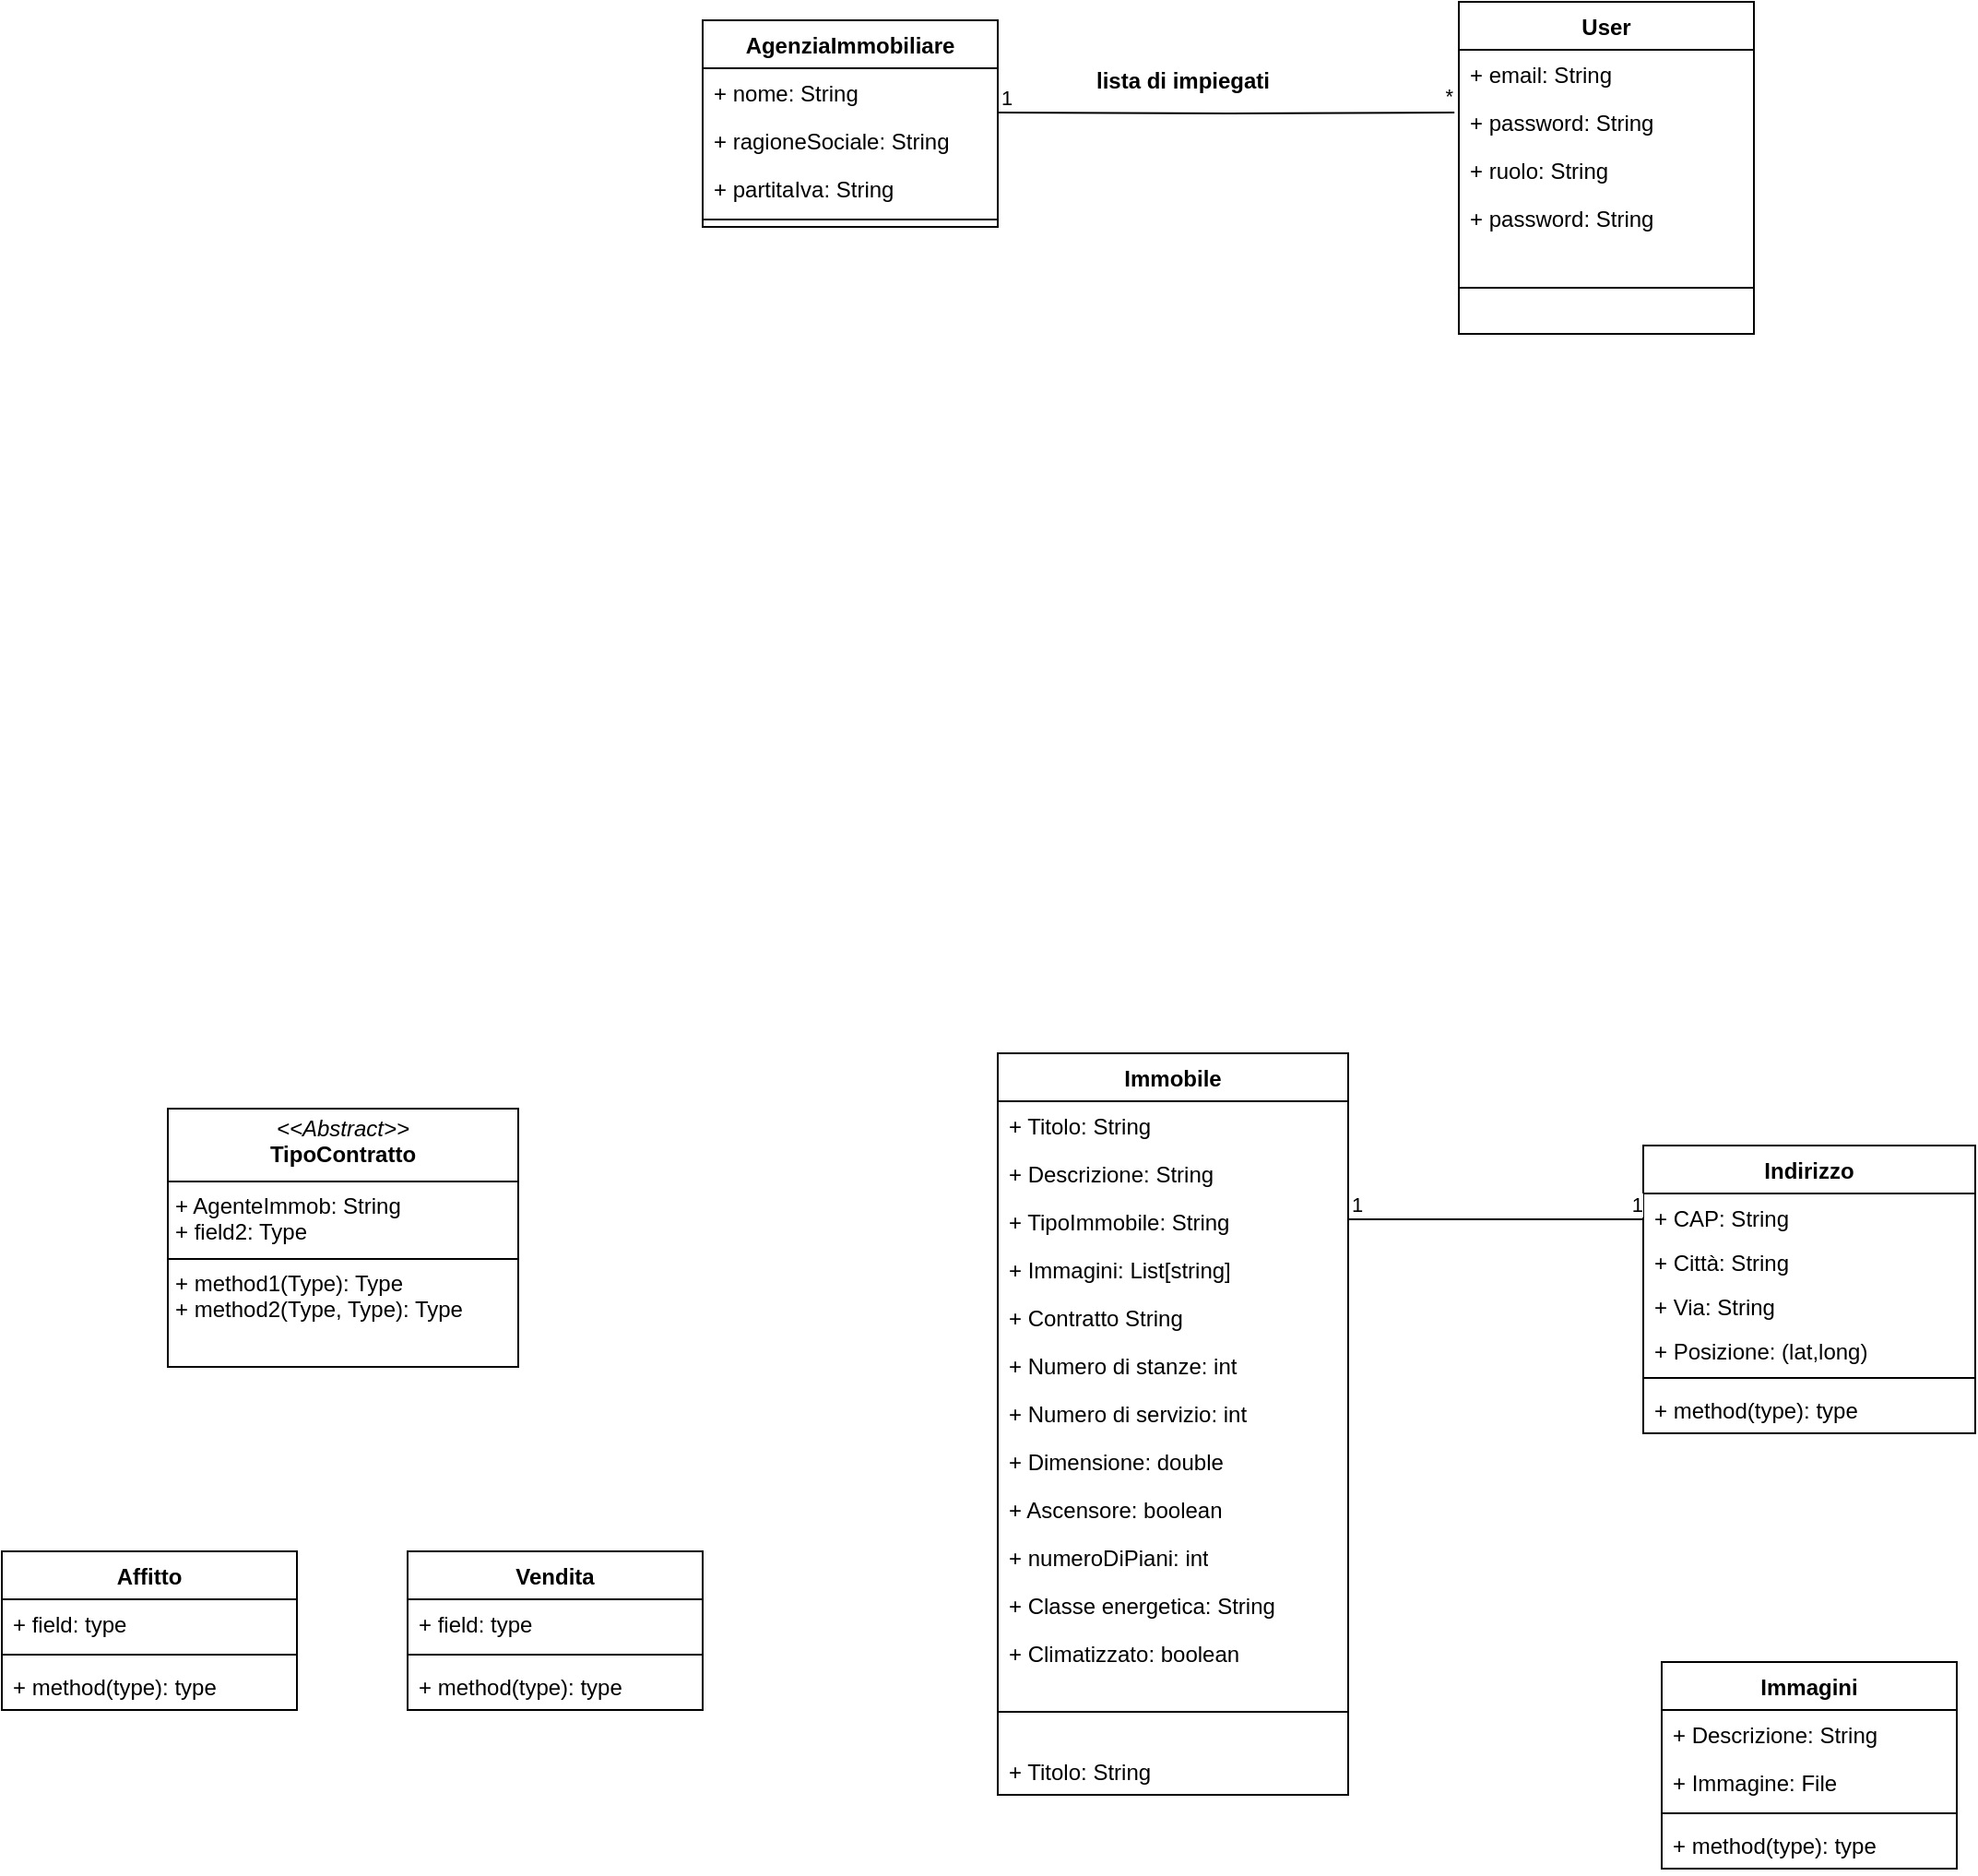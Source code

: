 <mxfile version="26.0.16">
  <diagram name="Pagina-1" id="T76t6ZgnSZmqll6Yn6_I">
    <mxGraphModel dx="1827" dy="1699" grid="1" gridSize="10" guides="1" tooltips="1" connect="1" arrows="1" fold="1" page="1" pageScale="1" pageWidth="827" pageHeight="1169" math="0" shadow="0">
      <root>
        <mxCell id="0" />
        <mxCell id="1" parent="0" />
        <mxCell id="S7eDoOAsfIO7sL4tf_eN-1" value="Immobile" style="swimlane;fontStyle=1;align=center;verticalAlign=top;childLayout=stackLayout;horizontal=1;startSize=26;horizontalStack=0;resizeParent=1;resizeParentMax=0;resizeLast=0;collapsible=1;marginBottom=0;whiteSpace=wrap;html=1;" parent="1" vertex="1">
          <mxGeometry x="90" y="250" width="190" height="402" as="geometry" />
        </mxCell>
        <mxCell id="S7eDoOAsfIO7sL4tf_eN-2" value="+ Titolo: String" style="text;strokeColor=none;fillColor=none;align=left;verticalAlign=top;spacingLeft=4;spacingRight=4;overflow=hidden;rotatable=0;points=[[0,0.5],[1,0.5]];portConstraint=eastwest;whiteSpace=wrap;html=1;" parent="S7eDoOAsfIO7sL4tf_eN-1" vertex="1">
          <mxGeometry y="26" width="190" height="26" as="geometry" />
        </mxCell>
        <mxCell id="S7eDoOAsfIO7sL4tf_eN-22" value="+ Descrizione: String" style="text;strokeColor=none;fillColor=none;align=left;verticalAlign=top;spacingLeft=4;spacingRight=4;overflow=hidden;rotatable=0;points=[[0,0.5],[1,0.5]];portConstraint=eastwest;whiteSpace=wrap;html=1;" parent="S7eDoOAsfIO7sL4tf_eN-1" vertex="1">
          <mxGeometry y="52" width="190" height="26" as="geometry" />
        </mxCell>
        <mxCell id="S7eDoOAsfIO7sL4tf_eN-17" value="+ TipoImmobile: String" style="text;strokeColor=none;fillColor=none;align=left;verticalAlign=top;spacingLeft=4;spacingRight=4;overflow=hidden;rotatable=0;points=[[0,0.5],[1,0.5]];portConstraint=eastwest;whiteSpace=wrap;html=1;" parent="S7eDoOAsfIO7sL4tf_eN-1" vertex="1">
          <mxGeometry y="78" width="190" height="26" as="geometry" />
        </mxCell>
        <mxCell id="S7eDoOAsfIO7sL4tf_eN-16" value="+ Immagini: List[string]" style="text;strokeColor=none;fillColor=none;align=left;verticalAlign=top;spacingLeft=4;spacingRight=4;overflow=hidden;rotatable=0;points=[[0,0.5],[1,0.5]];portConstraint=eastwest;whiteSpace=wrap;html=1;" parent="S7eDoOAsfIO7sL4tf_eN-1" vertex="1">
          <mxGeometry y="104" width="190" height="26" as="geometry" />
        </mxCell>
        <mxCell id="S7eDoOAsfIO7sL4tf_eN-23" value="+ Contratto String&lt;div&gt;&lt;br&gt;&lt;/div&gt;" style="text;strokeColor=none;fillColor=none;align=left;verticalAlign=top;spacingLeft=4;spacingRight=4;overflow=hidden;rotatable=0;points=[[0,0.5],[1,0.5]];portConstraint=eastwest;whiteSpace=wrap;html=1;" parent="S7eDoOAsfIO7sL4tf_eN-1" vertex="1">
          <mxGeometry y="130" width="190" height="26" as="geometry" />
        </mxCell>
        <mxCell id="S7eDoOAsfIO7sL4tf_eN-24" value="+ Numero di stanze: int&lt;div&gt;&lt;br&gt;&lt;/div&gt;" style="text;strokeColor=none;fillColor=none;align=left;verticalAlign=top;spacingLeft=4;spacingRight=4;overflow=hidden;rotatable=0;points=[[0,0.5],[1,0.5]];portConstraint=eastwest;whiteSpace=wrap;html=1;" parent="S7eDoOAsfIO7sL4tf_eN-1" vertex="1">
          <mxGeometry y="156" width="190" height="26" as="geometry" />
        </mxCell>
        <mxCell id="S7eDoOAsfIO7sL4tf_eN-25" value="+ Numero di servizio: int&lt;div&gt;&lt;br&gt;&lt;/div&gt;" style="text;strokeColor=none;fillColor=none;align=left;verticalAlign=top;spacingLeft=4;spacingRight=4;overflow=hidden;rotatable=0;points=[[0,0.5],[1,0.5]];portConstraint=eastwest;whiteSpace=wrap;html=1;" parent="S7eDoOAsfIO7sL4tf_eN-1" vertex="1">
          <mxGeometry y="182" width="190" height="26" as="geometry" />
        </mxCell>
        <mxCell id="S7eDoOAsfIO7sL4tf_eN-26" value="+ Dimensione: double&lt;div&gt;&lt;br&gt;&lt;div&gt;&lt;br&gt;&lt;/div&gt;&lt;/div&gt;" style="text;strokeColor=none;fillColor=none;align=left;verticalAlign=top;spacingLeft=4;spacingRight=4;overflow=hidden;rotatable=0;points=[[0,0.5],[1,0.5]];portConstraint=eastwest;whiteSpace=wrap;html=1;" parent="S7eDoOAsfIO7sL4tf_eN-1" vertex="1">
          <mxGeometry y="208" width="190" height="26" as="geometry" />
        </mxCell>
        <mxCell id="S7eDoOAsfIO7sL4tf_eN-27" value="+ Ascensore: boolean&lt;div&gt;&lt;br&gt;&lt;/div&gt;" style="text;strokeColor=none;fillColor=none;align=left;verticalAlign=top;spacingLeft=4;spacingRight=4;overflow=hidden;rotatable=0;points=[[0,0.5],[1,0.5]];portConstraint=eastwest;whiteSpace=wrap;html=1;" parent="S7eDoOAsfIO7sL4tf_eN-1" vertex="1">
          <mxGeometry y="234" width="190" height="26" as="geometry" />
        </mxCell>
        <mxCell id="S7eDoOAsfIO7sL4tf_eN-28" value="+ numeroDiPiani: int&lt;div&gt;&lt;br&gt;&lt;/div&gt;" style="text;strokeColor=none;fillColor=none;align=left;verticalAlign=top;spacingLeft=4;spacingRight=4;overflow=hidden;rotatable=0;points=[[0,0.5],[1,0.5]];portConstraint=eastwest;whiteSpace=wrap;html=1;" parent="S7eDoOAsfIO7sL4tf_eN-1" vertex="1">
          <mxGeometry y="260" width="190" height="26" as="geometry" />
        </mxCell>
        <mxCell id="S7eDoOAsfIO7sL4tf_eN-29" value="+ Classe energetica: String&lt;div&gt;&lt;br&gt;&lt;/div&gt;" style="text;strokeColor=none;fillColor=none;align=left;verticalAlign=top;spacingLeft=4;spacingRight=4;overflow=hidden;rotatable=0;points=[[0,0.5],[1,0.5]];portConstraint=eastwest;whiteSpace=wrap;html=1;" parent="S7eDoOAsfIO7sL4tf_eN-1" vertex="1">
          <mxGeometry y="286" width="190" height="26" as="geometry" />
        </mxCell>
        <mxCell id="S7eDoOAsfIO7sL4tf_eN-30" value="+ Climatizzato: boolean&lt;div&gt;&lt;br&gt;&lt;/div&gt;" style="text;strokeColor=none;fillColor=none;align=left;verticalAlign=top;spacingLeft=4;spacingRight=4;overflow=hidden;rotatable=0;points=[[0,0.5],[1,0.5]];portConstraint=eastwest;whiteSpace=wrap;html=1;" parent="S7eDoOAsfIO7sL4tf_eN-1" vertex="1">
          <mxGeometry y="312" width="190" height="26" as="geometry" />
        </mxCell>
        <mxCell id="S7eDoOAsfIO7sL4tf_eN-3" value="" style="line;strokeWidth=1;fillColor=none;align=left;verticalAlign=middle;spacingTop=-1;spacingLeft=3;spacingRight=3;rotatable=0;labelPosition=right;points=[];portConstraint=eastwest;strokeColor=inherit;" parent="S7eDoOAsfIO7sL4tf_eN-1" vertex="1">
          <mxGeometry y="338" width="190" height="38" as="geometry" />
        </mxCell>
        <mxCell id="S7eDoOAsfIO7sL4tf_eN-18" value="+ Titolo: String" style="text;strokeColor=none;fillColor=none;align=left;verticalAlign=top;spacingLeft=4;spacingRight=4;overflow=hidden;rotatable=0;points=[[0,0.5],[1,0.5]];portConstraint=eastwest;whiteSpace=wrap;html=1;" parent="S7eDoOAsfIO7sL4tf_eN-1" vertex="1">
          <mxGeometry y="376" width="190" height="26" as="geometry" />
        </mxCell>
        <mxCell id="S7eDoOAsfIO7sL4tf_eN-5" value="Indirizzo&lt;div&gt;&lt;br&gt;&lt;/div&gt;" style="swimlane;fontStyle=1;align=center;verticalAlign=top;childLayout=stackLayout;horizontal=1;startSize=26;horizontalStack=0;resizeParent=1;resizeParentMax=0;resizeLast=0;collapsible=1;marginBottom=0;whiteSpace=wrap;html=1;" parent="1" vertex="1">
          <mxGeometry x="440" y="300" width="180" height="156" as="geometry" />
        </mxCell>
        <mxCell id="S7eDoOAsfIO7sL4tf_eN-40" value="+ CAP: String" style="text;strokeColor=none;fillColor=none;align=left;verticalAlign=top;spacingLeft=4;spacingRight=4;overflow=hidden;rotatable=0;points=[[0,0.5],[1,0.5]];portConstraint=eastwest;whiteSpace=wrap;html=1;" parent="S7eDoOAsfIO7sL4tf_eN-5" vertex="1">
          <mxGeometry y="26" width="180" height="24" as="geometry" />
        </mxCell>
        <mxCell id="S7eDoOAsfIO7sL4tf_eN-41" value="+ Città: String" style="text;strokeColor=none;fillColor=none;align=left;verticalAlign=top;spacingLeft=4;spacingRight=4;overflow=hidden;rotatable=0;points=[[0,0.5],[1,0.5]];portConstraint=eastwest;whiteSpace=wrap;html=1;" parent="S7eDoOAsfIO7sL4tf_eN-5" vertex="1">
          <mxGeometry y="50" width="180" height="24" as="geometry" />
        </mxCell>
        <mxCell id="S7eDoOAsfIO7sL4tf_eN-42" value="+ Via: String" style="text;strokeColor=none;fillColor=none;align=left;verticalAlign=top;spacingLeft=4;spacingRight=4;overflow=hidden;rotatable=0;points=[[0,0.5],[1,0.5]];portConstraint=eastwest;whiteSpace=wrap;html=1;" parent="S7eDoOAsfIO7sL4tf_eN-5" vertex="1">
          <mxGeometry y="74" width="180" height="24" as="geometry" />
        </mxCell>
        <mxCell id="S7eDoOAsfIO7sL4tf_eN-43" value="+ Posizione: (lat,long)" style="text;strokeColor=none;fillColor=none;align=left;verticalAlign=top;spacingLeft=4;spacingRight=4;overflow=hidden;rotatable=0;points=[[0,0.5],[1,0.5]];portConstraint=eastwest;whiteSpace=wrap;html=1;" parent="S7eDoOAsfIO7sL4tf_eN-5" vertex="1">
          <mxGeometry y="98" width="180" height="24" as="geometry" />
        </mxCell>
        <mxCell id="S7eDoOAsfIO7sL4tf_eN-7" value="" style="line;strokeWidth=1;fillColor=none;align=left;verticalAlign=middle;spacingTop=-1;spacingLeft=3;spacingRight=3;rotatable=0;labelPosition=right;points=[];portConstraint=eastwest;strokeColor=inherit;" parent="S7eDoOAsfIO7sL4tf_eN-5" vertex="1">
          <mxGeometry y="122" width="180" height="8" as="geometry" />
        </mxCell>
        <mxCell id="S7eDoOAsfIO7sL4tf_eN-8" value="+ method(type): type" style="text;strokeColor=none;fillColor=none;align=left;verticalAlign=top;spacingLeft=4;spacingRight=4;overflow=hidden;rotatable=0;points=[[0,0.5],[1,0.5]];portConstraint=eastwest;whiteSpace=wrap;html=1;" parent="S7eDoOAsfIO7sL4tf_eN-5" vertex="1">
          <mxGeometry y="130" width="180" height="26" as="geometry" />
        </mxCell>
        <mxCell id="S7eDoOAsfIO7sL4tf_eN-9" value="Immagini" style="swimlane;fontStyle=1;align=center;verticalAlign=top;childLayout=stackLayout;horizontal=1;startSize=26;horizontalStack=0;resizeParent=1;resizeParentMax=0;resizeLast=0;collapsible=1;marginBottom=0;whiteSpace=wrap;html=1;" parent="1" vertex="1">
          <mxGeometry x="450" y="580" width="160" height="112" as="geometry" />
        </mxCell>
        <mxCell id="S7eDoOAsfIO7sL4tf_eN-10" value="+ Descrizione: String&lt;div&gt;&lt;br&gt;&lt;/div&gt;" style="text;strokeColor=none;fillColor=none;align=left;verticalAlign=top;spacingLeft=4;spacingRight=4;overflow=hidden;rotatable=0;points=[[0,0.5],[1,0.5]];portConstraint=eastwest;whiteSpace=wrap;html=1;" parent="S7eDoOAsfIO7sL4tf_eN-9" vertex="1">
          <mxGeometry y="26" width="160" height="26" as="geometry" />
        </mxCell>
        <mxCell id="S7eDoOAsfIO7sL4tf_eN-44" value="+ Immagine: File&lt;div&gt;&lt;br&gt;&lt;div&gt;&lt;br&gt;&lt;/div&gt;&lt;/div&gt;" style="text;strokeColor=none;fillColor=none;align=left;verticalAlign=top;spacingLeft=4;spacingRight=4;overflow=hidden;rotatable=0;points=[[0,0.5],[1,0.5]];portConstraint=eastwest;whiteSpace=wrap;html=1;" parent="S7eDoOAsfIO7sL4tf_eN-9" vertex="1">
          <mxGeometry y="52" width="160" height="26" as="geometry" />
        </mxCell>
        <mxCell id="S7eDoOAsfIO7sL4tf_eN-11" value="" style="line;strokeWidth=1;fillColor=none;align=left;verticalAlign=middle;spacingTop=-1;spacingLeft=3;spacingRight=3;rotatable=0;labelPosition=right;points=[];portConstraint=eastwest;strokeColor=inherit;" parent="S7eDoOAsfIO7sL4tf_eN-9" vertex="1">
          <mxGeometry y="78" width="160" height="8" as="geometry" />
        </mxCell>
        <mxCell id="S7eDoOAsfIO7sL4tf_eN-12" value="+ method(type): type" style="text;strokeColor=none;fillColor=none;align=left;verticalAlign=top;spacingLeft=4;spacingRight=4;overflow=hidden;rotatable=0;points=[[0,0.5],[1,0.5]];portConstraint=eastwest;whiteSpace=wrap;html=1;" parent="S7eDoOAsfIO7sL4tf_eN-9" vertex="1">
          <mxGeometry y="86" width="160" height="26" as="geometry" />
        </mxCell>
        <mxCell id="S7eDoOAsfIO7sL4tf_eN-19" value="" style="endArrow=none;html=1;edgeStyle=orthogonalEdgeStyle;rounded=0;" parent="1" edge="1">
          <mxGeometry relative="1" as="geometry">
            <mxPoint x="280" y="340" as="sourcePoint" />
            <mxPoint x="440" y="340" as="targetPoint" />
          </mxGeometry>
        </mxCell>
        <mxCell id="S7eDoOAsfIO7sL4tf_eN-20" value="1" style="edgeLabel;resizable=0;html=1;align=left;verticalAlign=bottom;" parent="S7eDoOAsfIO7sL4tf_eN-19" connectable="0" vertex="1">
          <mxGeometry x="-1" relative="1" as="geometry" />
        </mxCell>
        <mxCell id="S7eDoOAsfIO7sL4tf_eN-21" value="1" style="edgeLabel;resizable=0;html=1;align=right;verticalAlign=bottom;" parent="S7eDoOAsfIO7sL4tf_eN-19" connectable="0" vertex="1">
          <mxGeometry x="1" relative="1" as="geometry" />
        </mxCell>
        <mxCell id="S7eDoOAsfIO7sL4tf_eN-46" value="Affitto" style="swimlane;fontStyle=1;align=center;verticalAlign=top;childLayout=stackLayout;horizontal=1;startSize=26;horizontalStack=0;resizeParent=1;resizeParentMax=0;resizeLast=0;collapsible=1;marginBottom=0;whiteSpace=wrap;html=1;" parent="1" vertex="1">
          <mxGeometry x="-450" y="520" width="160" height="86" as="geometry" />
        </mxCell>
        <mxCell id="S7eDoOAsfIO7sL4tf_eN-47" value="+ field: type" style="text;strokeColor=none;fillColor=none;align=left;verticalAlign=top;spacingLeft=4;spacingRight=4;overflow=hidden;rotatable=0;points=[[0,0.5],[1,0.5]];portConstraint=eastwest;whiteSpace=wrap;html=1;" parent="S7eDoOAsfIO7sL4tf_eN-46" vertex="1">
          <mxGeometry y="26" width="160" height="26" as="geometry" />
        </mxCell>
        <mxCell id="S7eDoOAsfIO7sL4tf_eN-48" value="" style="line;strokeWidth=1;fillColor=none;align=left;verticalAlign=middle;spacingTop=-1;spacingLeft=3;spacingRight=3;rotatable=0;labelPosition=right;points=[];portConstraint=eastwest;strokeColor=inherit;" parent="S7eDoOAsfIO7sL4tf_eN-46" vertex="1">
          <mxGeometry y="52" width="160" height="8" as="geometry" />
        </mxCell>
        <mxCell id="S7eDoOAsfIO7sL4tf_eN-49" value="+ method(type): type" style="text;strokeColor=none;fillColor=none;align=left;verticalAlign=top;spacingLeft=4;spacingRight=4;overflow=hidden;rotatable=0;points=[[0,0.5],[1,0.5]];portConstraint=eastwest;whiteSpace=wrap;html=1;" parent="S7eDoOAsfIO7sL4tf_eN-46" vertex="1">
          <mxGeometry y="60" width="160" height="26" as="geometry" />
        </mxCell>
        <mxCell id="S7eDoOAsfIO7sL4tf_eN-50" value="Vendita" style="swimlane;fontStyle=1;align=center;verticalAlign=top;childLayout=stackLayout;horizontal=1;startSize=26;horizontalStack=0;resizeParent=1;resizeParentMax=0;resizeLast=0;collapsible=1;marginBottom=0;whiteSpace=wrap;html=1;" parent="1" vertex="1">
          <mxGeometry x="-230" y="520" width="160" height="86" as="geometry" />
        </mxCell>
        <mxCell id="S7eDoOAsfIO7sL4tf_eN-51" value="+ field: type" style="text;strokeColor=none;fillColor=none;align=left;verticalAlign=top;spacingLeft=4;spacingRight=4;overflow=hidden;rotatable=0;points=[[0,0.5],[1,0.5]];portConstraint=eastwest;whiteSpace=wrap;html=1;" parent="S7eDoOAsfIO7sL4tf_eN-50" vertex="1">
          <mxGeometry y="26" width="160" height="26" as="geometry" />
        </mxCell>
        <mxCell id="S7eDoOAsfIO7sL4tf_eN-52" value="" style="line;strokeWidth=1;fillColor=none;align=left;verticalAlign=middle;spacingTop=-1;spacingLeft=3;spacingRight=3;rotatable=0;labelPosition=right;points=[];portConstraint=eastwest;strokeColor=inherit;" parent="S7eDoOAsfIO7sL4tf_eN-50" vertex="1">
          <mxGeometry y="52" width="160" height="8" as="geometry" />
        </mxCell>
        <mxCell id="S7eDoOAsfIO7sL4tf_eN-53" value="+ method(type): type" style="text;strokeColor=none;fillColor=none;align=left;verticalAlign=top;spacingLeft=4;spacingRight=4;overflow=hidden;rotatable=0;points=[[0,0.5],[1,0.5]];portConstraint=eastwest;whiteSpace=wrap;html=1;" parent="S7eDoOAsfIO7sL4tf_eN-50" vertex="1">
          <mxGeometry y="60" width="160" height="26" as="geometry" />
        </mxCell>
        <mxCell id="S7eDoOAsfIO7sL4tf_eN-54" value="&lt;p style=&quot;margin:0px;margin-top:4px;text-align:center;&quot;&gt;&lt;i&gt;&amp;lt;&amp;lt;Abstract&amp;gt;&amp;gt;&lt;/i&gt;&lt;br&gt;&lt;b&gt;TipoContratto&lt;/b&gt;&lt;/p&gt;&lt;hr size=&quot;1&quot; style=&quot;border-style:solid;&quot;&gt;&lt;p style=&quot;margin:0px;margin-left:4px;&quot;&gt;+ AgenteImmob: String&lt;br&gt;+ field2: Type&lt;/p&gt;&lt;hr size=&quot;1&quot; style=&quot;border-style:solid;&quot;&gt;&lt;p style=&quot;margin:0px;margin-left:4px;&quot;&gt;+ method1(Type): Type&lt;br&gt;+ method2(Type, Type): Type&lt;/p&gt;" style="verticalAlign=top;align=left;overflow=fill;html=1;whiteSpace=wrap;" parent="1" vertex="1">
          <mxGeometry x="-360" y="280" width="190" height="140" as="geometry" />
        </mxCell>
        <mxCell id="S7eDoOAsfIO7sL4tf_eN-55" value="AgenziaImmobiliare&lt;div&gt;&lt;br&gt;&lt;/div&gt;" style="swimlane;fontStyle=1;align=center;verticalAlign=top;childLayout=stackLayout;horizontal=1;startSize=26;horizontalStack=0;resizeParent=1;resizeParentMax=0;resizeLast=0;collapsible=1;marginBottom=0;whiteSpace=wrap;html=1;" parent="1" vertex="1">
          <mxGeometry x="-70" y="-310" width="160" height="112" as="geometry" />
        </mxCell>
        <mxCell id="S7eDoOAsfIO7sL4tf_eN-56" value="+ nome: String" style="text;strokeColor=none;fillColor=none;align=left;verticalAlign=top;spacingLeft=4;spacingRight=4;overflow=hidden;rotatable=0;points=[[0,0.5],[1,0.5]];portConstraint=eastwest;whiteSpace=wrap;html=1;" parent="S7eDoOAsfIO7sL4tf_eN-55" vertex="1">
          <mxGeometry y="26" width="160" height="26" as="geometry" />
        </mxCell>
        <mxCell id="KJooV-Dukt8LbY3l_32P-28" value="+ ragioneSociale: String" style="text;strokeColor=none;fillColor=none;align=left;verticalAlign=top;spacingLeft=4;spacingRight=4;overflow=hidden;rotatable=0;points=[[0,0.5],[1,0.5]];portConstraint=eastwest;whiteSpace=wrap;html=1;" vertex="1" parent="S7eDoOAsfIO7sL4tf_eN-55">
          <mxGeometry y="52" width="160" height="26" as="geometry" />
        </mxCell>
        <mxCell id="KJooV-Dukt8LbY3l_32P-29" value="+ partitaIva: String" style="text;strokeColor=none;fillColor=none;align=left;verticalAlign=top;spacingLeft=4;spacingRight=4;overflow=hidden;rotatable=0;points=[[0,0.5],[1,0.5]];portConstraint=eastwest;whiteSpace=wrap;html=1;" vertex="1" parent="S7eDoOAsfIO7sL4tf_eN-55">
          <mxGeometry y="78" width="160" height="26" as="geometry" />
        </mxCell>
        <mxCell id="S7eDoOAsfIO7sL4tf_eN-57" value="" style="line;strokeWidth=1;fillColor=none;align=left;verticalAlign=middle;spacingTop=-1;spacingLeft=3;spacingRight=3;rotatable=0;labelPosition=right;points=[];portConstraint=eastwest;strokeColor=inherit;" parent="S7eDoOAsfIO7sL4tf_eN-55" vertex="1">
          <mxGeometry y="104" width="160" height="8" as="geometry" />
        </mxCell>
        <mxCell id="KJooV-Dukt8LbY3l_32P-14" value="User" style="swimlane;fontStyle=1;align=center;verticalAlign=top;childLayout=stackLayout;horizontal=1;startSize=26;horizontalStack=0;resizeParent=1;resizeParentMax=0;resizeLast=0;collapsible=1;marginBottom=0;whiteSpace=wrap;html=1;" vertex="1" parent="1">
          <mxGeometry x="340" y="-320" width="160" height="180" as="geometry" />
        </mxCell>
        <mxCell id="KJooV-Dukt8LbY3l_32P-15" value="+ email: String" style="text;strokeColor=none;fillColor=none;align=left;verticalAlign=top;spacingLeft=4;spacingRight=4;overflow=hidden;rotatable=0;points=[[0,0.5],[1,0.5]];portConstraint=eastwest;whiteSpace=wrap;html=1;" vertex="1" parent="KJooV-Dukt8LbY3l_32P-14">
          <mxGeometry y="26" width="160" height="26" as="geometry" />
        </mxCell>
        <mxCell id="KJooV-Dukt8LbY3l_32P-18" value="+ password: String" style="text;strokeColor=none;fillColor=none;align=left;verticalAlign=top;spacingLeft=4;spacingRight=4;overflow=hidden;rotatable=0;points=[[0,0.5],[1,0.5]];portConstraint=eastwest;whiteSpace=wrap;html=1;" vertex="1" parent="KJooV-Dukt8LbY3l_32P-14">
          <mxGeometry y="52" width="160" height="26" as="geometry" />
        </mxCell>
        <mxCell id="KJooV-Dukt8LbY3l_32P-19" value="+ ruolo: String" style="text;strokeColor=none;fillColor=none;align=left;verticalAlign=top;spacingLeft=4;spacingRight=4;overflow=hidden;rotatable=0;points=[[0,0.5],[1,0.5]];portConstraint=eastwest;whiteSpace=wrap;html=1;" vertex="1" parent="KJooV-Dukt8LbY3l_32P-14">
          <mxGeometry y="78" width="160" height="26" as="geometry" />
        </mxCell>
        <mxCell id="KJooV-Dukt8LbY3l_32P-20" value="+ password: String" style="text;strokeColor=none;fillColor=none;align=left;verticalAlign=top;spacingLeft=4;spacingRight=4;overflow=hidden;rotatable=0;points=[[0,0.5],[1,0.5]];portConstraint=eastwest;whiteSpace=wrap;html=1;" vertex="1" parent="KJooV-Dukt8LbY3l_32P-14">
          <mxGeometry y="104" width="160" height="26" as="geometry" />
        </mxCell>
        <mxCell id="KJooV-Dukt8LbY3l_32P-16" value="" style="line;strokeWidth=1;fillColor=none;align=left;verticalAlign=middle;spacingTop=-1;spacingLeft=3;spacingRight=3;rotatable=0;labelPosition=right;points=[];portConstraint=eastwest;strokeColor=inherit;" vertex="1" parent="KJooV-Dukt8LbY3l_32P-14">
          <mxGeometry y="130" width="160" height="50" as="geometry" />
        </mxCell>
        <mxCell id="KJooV-Dukt8LbY3l_32P-23" value="" style="endArrow=none;html=1;edgeStyle=orthogonalEdgeStyle;rounded=0;entryX=-0.015;entryY=0.306;entryDx=0;entryDy=0;entryPerimeter=0;" edge="1" parent="1" target="KJooV-Dukt8LbY3l_32P-18">
          <mxGeometry relative="1" as="geometry">
            <mxPoint x="90" y="-260" as="sourcePoint" />
            <mxPoint x="250" y="-260" as="targetPoint" />
          </mxGeometry>
        </mxCell>
        <mxCell id="KJooV-Dukt8LbY3l_32P-24" value="1" style="edgeLabel;resizable=0;html=1;align=left;verticalAlign=bottom;" connectable="0" vertex="1" parent="KJooV-Dukt8LbY3l_32P-23">
          <mxGeometry x="-1" relative="1" as="geometry" />
        </mxCell>
        <mxCell id="KJooV-Dukt8LbY3l_32P-25" value="*" style="edgeLabel;resizable=0;html=1;align=right;verticalAlign=bottom;" connectable="0" vertex="1" parent="KJooV-Dukt8LbY3l_32P-23">
          <mxGeometry x="1" relative="1" as="geometry" />
        </mxCell>
        <mxCell id="KJooV-Dukt8LbY3l_32P-27" value="lista di impiegati" style="text;align=center;fontStyle=1;verticalAlign=middle;spacingLeft=3;spacingRight=3;strokeColor=none;rotatable=0;points=[[0,0.5],[1,0.5]];portConstraint=eastwest;html=1;" vertex="1" parent="1">
          <mxGeometry x="150" y="-290" width="80" height="26" as="geometry" />
        </mxCell>
      </root>
    </mxGraphModel>
  </diagram>
</mxfile>
